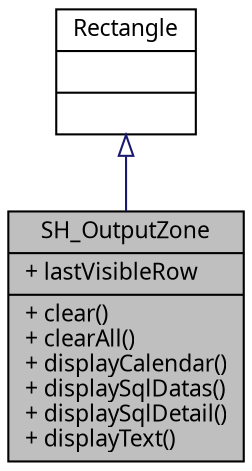 digraph "SH_OutputZone"
{
 // INTERACTIVE_SVG=YES
  bgcolor="transparent";
  edge [fontname="Verdana",fontsize="11",labelfontname="Verdana",labelfontsize="11"];
  node [fontname="Verdana",fontsize="11",shape=record];
  Node1 [label="{SH_OutputZone\n|+ lastVisibleRow\l|+ clear()\l+ clearAll()\l+ displayCalendar()\l+ displaySqlDatas()\l+ displaySqlDetail()\l+ displayText()\l}",height=0.2,width=0.4,color="black", fillcolor="grey75", style="filled" fontcolor="black"];
  Node2 -> Node1 [dir="back",color="midnightblue",fontsize="11",style="solid",arrowtail="onormal",fontname="Verdana"];
  Node2 [label="{Rectangle\n||}",height=0.2,width=0.4,color="black",URL="$classRectangle.html"];
}
